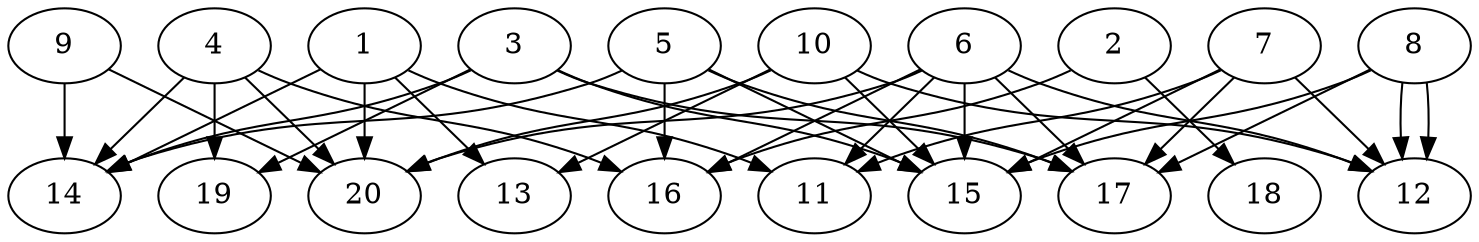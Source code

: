 // DAG automatically generated by daggen at Wed Jul 24 21:21:55 2019
// ./daggen --dot -n 20 --ccr 0.3 --fat 0.8 --regular 0.5 --density 0.6 --mindata 5242880 --maxdata 52428800 
digraph G {
  1 [size="127494827", alpha="0.19", expect_size="38248448"] 
  1 -> 11 [size ="38248448"]
  1 -> 13 [size ="38248448"]
  1 -> 14 [size ="38248448"]
  1 -> 20 [size ="38248448"]
  2 [size="151412053", alpha="0.13", expect_size="45423616"] 
  2 -> 16 [size ="45423616"]
  2 -> 18 [size ="45423616"]
  3 [size="158467413", alpha="0.07", expect_size="47540224"] 
  3 -> 14 [size ="47540224"]
  3 -> 15 [size ="47540224"]
  3 -> 17 [size ="47540224"]
  3 -> 19 [size ="47540224"]
  4 [size="124474027", alpha="0.14", expect_size="37342208"] 
  4 -> 14 [size ="37342208"]
  4 -> 16 [size ="37342208"]
  4 -> 19 [size ="37342208"]
  4 -> 20 [size ="37342208"]
  5 [size="151476907", alpha="0.05", expect_size="45443072"] 
  5 -> 14 [size ="45443072"]
  5 -> 15 [size ="45443072"]
  5 -> 16 [size ="45443072"]
  5 -> 17 [size ="45443072"]
  6 [size="91627520", alpha="0.01", expect_size="27488256"] 
  6 -> 11 [size ="27488256"]
  6 -> 12 [size ="27488256"]
  6 -> 15 [size ="27488256"]
  6 -> 16 [size ="27488256"]
  6 -> 17 [size ="27488256"]
  6 -> 20 [size ="27488256"]
  7 [size="137919147", alpha="0.12", expect_size="41375744"] 
  7 -> 11 [size ="41375744"]
  7 -> 12 [size ="41375744"]
  7 -> 15 [size ="41375744"]
  7 -> 17 [size ="41375744"]
  8 [size="71386453", alpha="0.04", expect_size="21415936"] 
  8 -> 12 [size ="21415936"]
  8 -> 12 [size ="21415936"]
  8 -> 15 [size ="21415936"]
  8 -> 17 [size ="21415936"]
  9 [size="43001173", alpha="0.19", expect_size="12900352"] 
  9 -> 14 [size ="12900352"]
  9 -> 20 [size ="12900352"]
  10 [size="84637013", alpha="0.10", expect_size="25391104"] 
  10 -> 12 [size ="25391104"]
  10 -> 13 [size ="25391104"]
  10 -> 15 [size ="25391104"]
  10 -> 20 [size ="25391104"]
  11 [size="21398187", alpha="0.06", expect_size="6419456"] 
  12 [size="173093547", alpha="0.08", expect_size="51928064"] 
  13 [size="115339947", alpha="0.18", expect_size="34601984"] 
  14 [size="170615467", alpha="0.16", expect_size="51184640"] 
  15 [size="121449813", alpha="0.08", expect_size="36434944"] 
  16 [size="159651840", alpha="0.06", expect_size="47895552"] 
  17 [size="170816853", alpha="0.20", expect_size="51245056"] 
  18 [size="109796693", alpha="0.01", expect_size="32939008"] 
  19 [size="138335573", alpha="0.08", expect_size="41500672"] 
  20 [size="131904853", alpha="0.14", expect_size="39571456"] 
}
